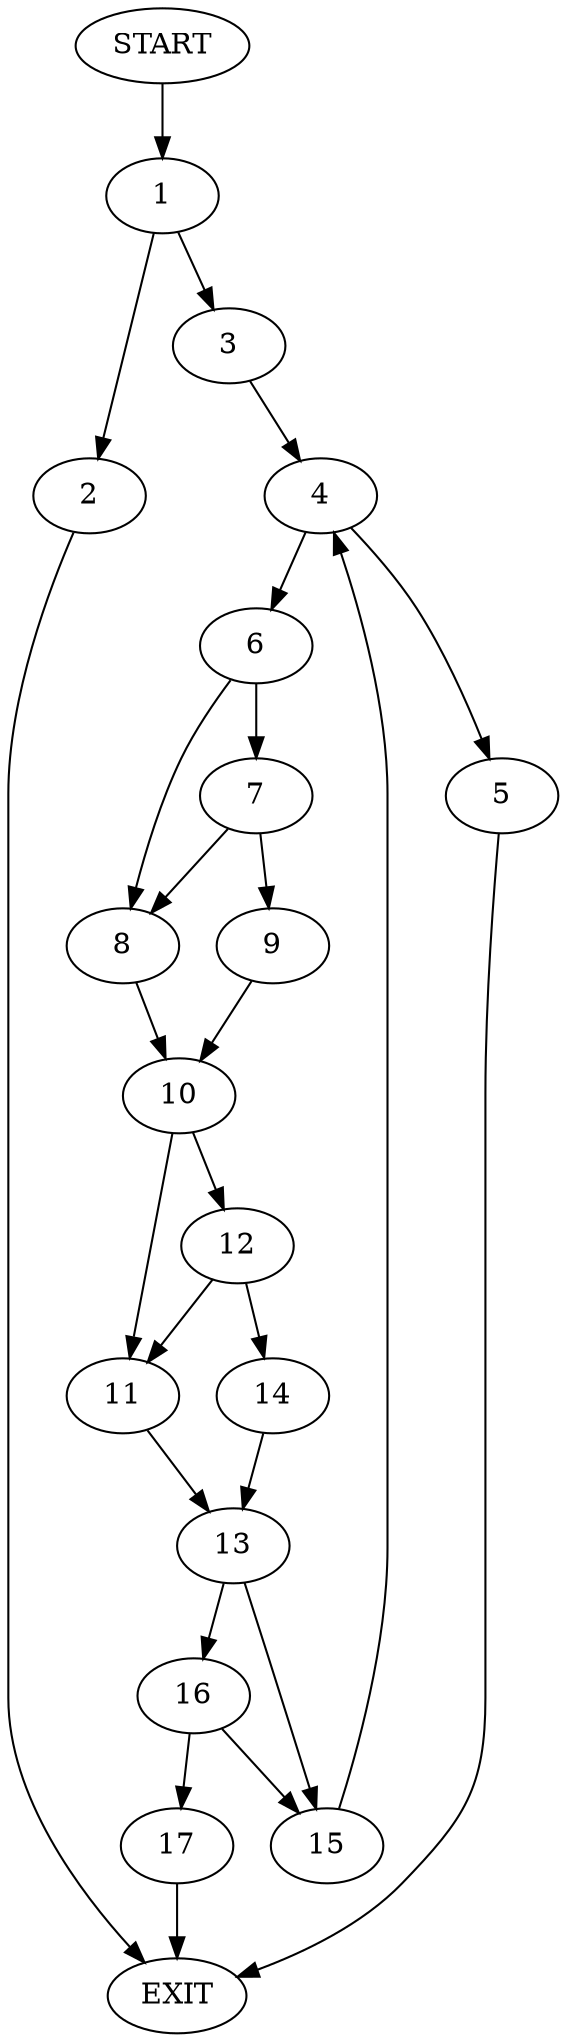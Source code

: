 digraph {
0 [label="START"]
18 [label="EXIT"]
0 -> 1
1 -> 2
1 -> 3
3 -> 4
2 -> 18
4 -> 5
4 -> 6
6 -> 7
6 -> 8
5 -> 18
7 -> 9
7 -> 8
8 -> 10
9 -> 10
10 -> 11
10 -> 12
11 -> 13
12 -> 14
12 -> 11
14 -> 13
13 -> 15
13 -> 16
16 -> 15
16 -> 17
15 -> 4
17 -> 18
}
